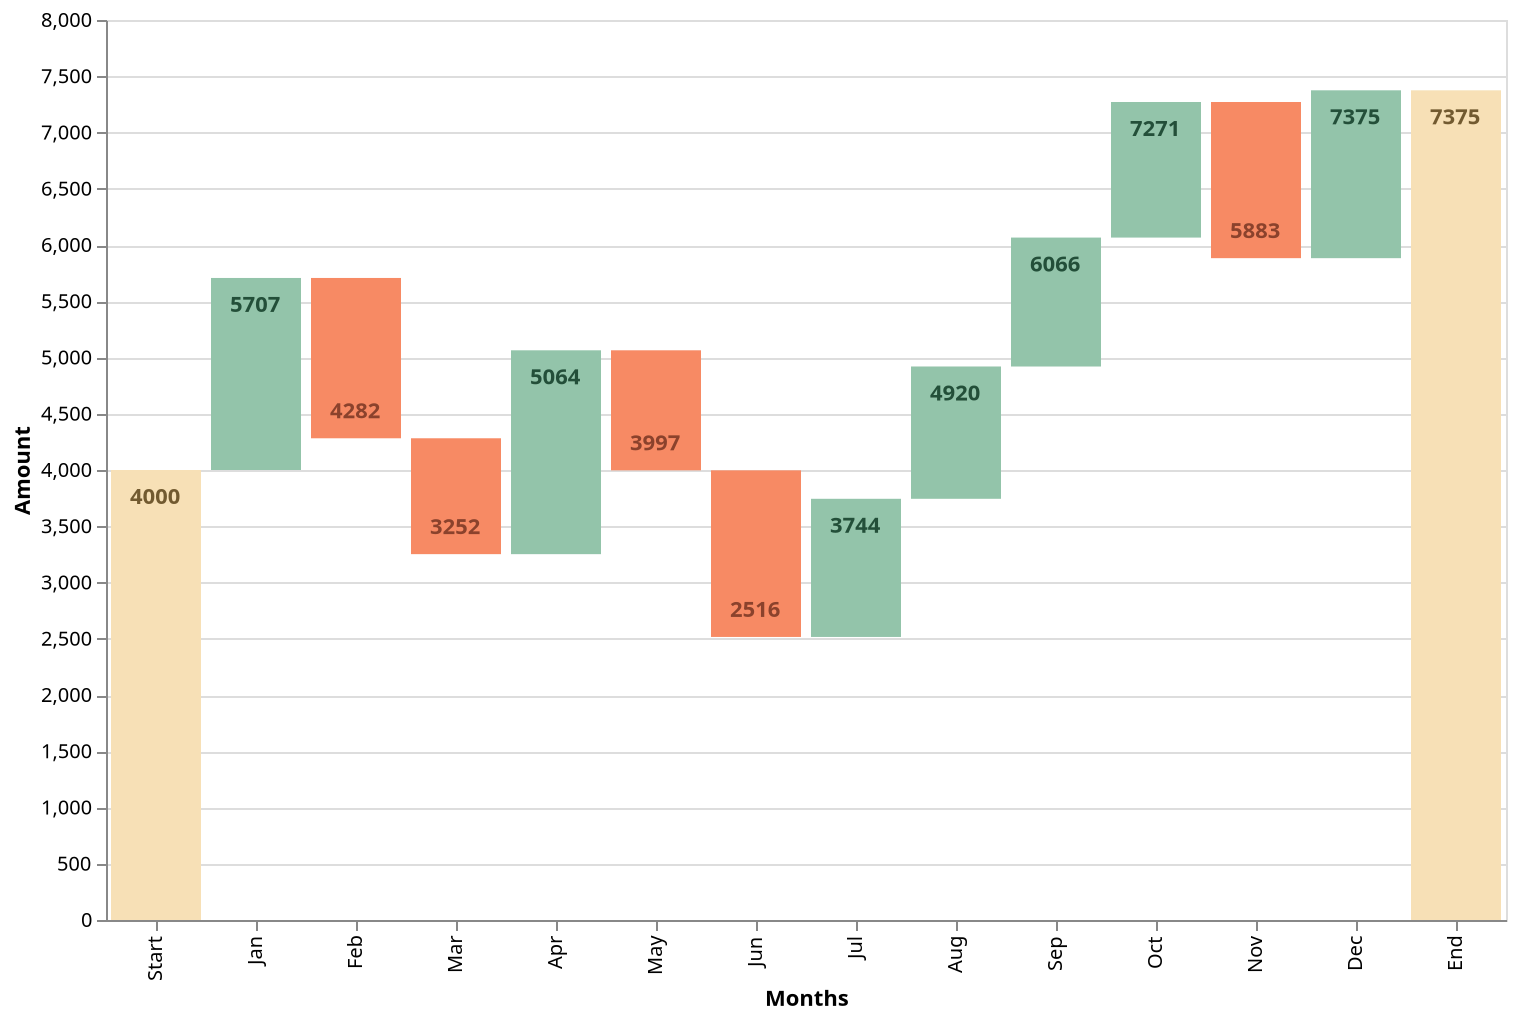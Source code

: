 {
    "$schema": "https://vega.github.io/schema/vega/v3.json",
    "autosize": "pad",
    "padding": 5,
    "width": 700,
    "height": 450,
    "style": "cell",
    "data": [
        {
            "name": "source_0",
            "values": [
                {
                    "label": "Start",
                    "amount": 4000
                },
                {
                    "label": "Jan",
                    "amount": 1707
                },
                {
                    "label": "Feb",
                    "amount": -1425
                },
                {
                    "label": "Mar",
                    "amount": -1030
                },
                {
                    "label": "Apr",
                    "amount": 1812
                },
                {
                    "label": "May",
                    "amount": -1067
                },
                {
                    "label": "Jun",
                    "amount": -1481
                },
                {
                    "label": "Jul",
                    "amount": 1228
                },
                {
                    "label": "Aug",
                    "amount": 1176
                },
                {
                    "label": "Sep",
                    "amount": 1146
                },
                {
                    "label": "Oct",
                    "amount": 1205
                },
                {
                    "label": "Nov",
                    "amount": -1388
                },
                {
                    "label": "Dec",
                    "amount": 1492
                },
                {
                    "label": "End",
                    "amount": 0
                }
            ]
        },
        {
            "name": "data_0",
            "source": "source_0",
            "transform": [
                {
                    "type": "window",
                    "params": [
                        null
                    ],
                    "as": [
                        "sum"
                    ],
                    "ops": [
                        "sum"
                    ],
                    "fields": [
                        "amount"
                    ],
                    "sort": {
                        "field": [],
                        "order": []
                    }
                },
                {
                    "type": "formula",
                    "expr": "datum.label === 'End' ? 0 : datum.sum - datum.amount",
                    "as": "previous_amount"
                },
                {
                    "type": "formula",
                    "expr": "datum.label === 'End' ? datum.sum : datum.amount",
                    "as": "amount"
                },
                {
                    "type": "formula",
                    "expr": "datum.amount < 0 ? datum.sum : ''",
                    "as": "sum_dec"
                },
                {
                    "type": "formula",
                    "expr": "datum.amount > 0 ? datum.sum : ''",
                    "as": "sum_inc"
                }
            ]
        },
        {
            "name": "data_1",
            "source": "data_0",
            "transform": [
                {
                    "type": "filter",
                    "expr": "datum[\"previous_amount\"] !== null && !isNaN(datum[\"previous_amount\"])"
                }
            ]
        },
        {
            "name": "data_2",
            "source": "data_0",
            "transform": [
                {
                    "type": "filter",
                    "expr": "datum[\"sum_inc\"] !== null && !isNaN(datum[\"sum_inc\"])"
                }
            ]
        },
        {
            "name": "data_3",
            "source": "data_0",
            "transform": [
                {
                    "type": "filter",
                    "expr": "datum[\"sum_dec\"] !== null && !isNaN(datum[\"sum_dec\"])"
                }
            ]
        }
    ],
    "marks": [
        {
            "name": "layer_0_marks",
            "type": "rect",
            "style": [
                "bar"
            ],
            "from": {
                "data": "data_1"
            },
            "encode": {
                "update": {
                    "fill": [
                        {
                            "test": "datum.label === 'Start' || datum.label === 'End'",
                            "value": "#f7e0b6"
                        },
                        {
                            "test": "datum.amount < 0",
                            "value": "#f78a64"
                        },
                        {
                            "value": "#93c4aa"
                        }
                    ],
                    "x": {
                        "scale": "x",
                        "field": "label"
                    },
                    "width": {
                        "scale": "x",
                        "band": true
                    },
                    "y": {
                        "scale": "y",
                        "field": "previous_amount"
                    },
                    "y2": {
                        "scale": "y",
                        "field": "sum"
                    }
                }
            }
        },
        {
            "name": "layer_1_marks",
            "type": "text",
            "style": [
                "text"
            ],
            "from": {
                "data": "data_2"
            },
            "encode": {
                "update": {
                    "baseline": {
                        "value": "top"
                    },
                    "dy": {
                        "value": 8
                    },
                    "fontWeight": {
                        "value": "bold"
                    },
                    "fill": [
                        {
                            "test": "datum.label === 'Start' || datum.label === 'End'",
                            "value": "#725a30"
                        },
                        {
                            "value": "#234f39"
                        }
                    ],
                    "x": {
                        "scale": "x",
                        "field": "label",
                        "band": 0.5
                    },
                    "y": {
                        "scale": "y",
                        "field": "sum_inc"
                    },
                    "text": {
                        "signal": "''+datum[\"sum_inc\"]"
                    },
                    "align": {
                        "value": "center"
                    }
                }
            }
        },
        {
            "name": "layer_2_marks",
            "type": "text",
            "style": [
                "text"
            ],
            "from": {
                "data": "data_3"
            },
            "encode": {
                "update": {
                    "baseline": {
                        "value": "bottom"
                    },
                    "dy": {
                        "value": -8
                    },
                    "fontWeight": {
                        "value": "bold"
                    },
                    "fill": {
                        "value": "#8b422c"
                    },
                    "x": {
                        "scale": "x",
                        "field": "label",
                        "band": 0.5
                    },
                    "y": {
                        "scale": "y",
                        "field": "sum_dec"
                    },
                    "text": {
                        "signal": "''+datum[\"sum_dec\"]"
                    },
                    "align": {
                        "value": "center"
                    }
                }
            }
        }
    ],
    "scales": [
        {
            "name": "x",
            "type": "band",
            "domain": {
                "fields": [
                    {
                        "data": "data_1",
                        "field": "label"
                    },
                    {
                        "data": "data_2",
                        "field": "label"
                    },
                    {
                        "data": "data_3",
                        "field": "label"
                    }
                ]
            },
            "range": [
                0,
                {
                    "signal": "width"
                }
            ],
            "paddingInner": 0.1,
            "paddingOuter": 0.05
        },
        {
            "name": "y",
            "type": "linear",
            "domain": {
                "fields": [
                    {
                        "data": "data_1",
                        "field": "previous_amount"
                    },
                    {
                        "data": "data_1",
                        "field": "sum"
                    },
                    {
                        "data": "data_2",
                        "field": "sum_inc"
                    },
                    {
                        "data": "data_3",
                        "field": "sum_dec"
                    }
                ]
            },
            "range": [
                {
                    "signal": "height"
                },
                0
            ],
            "nice": true,
            "zero": true
        }
    ],
    "axes": [
        {
            "scale": "x",
            "orient": "bottom",
            "grid": false,
            "title": "Months",
            "labelOverlap": true,
            "encode": {
                "labels": {
                    "update": {
                        "angle": {
                            "value": 270
                        },
                        "align": {
                            "value": "right"
                        },
                        "baseline": {
                            "value": "middle"
                        }
                    }
                }
            },
            "zindex": 1
        },
        {
            "scale": "y",
            "orient": "left",
            "grid": false,
            "title": "Amount",
            "labelOverlap": true,
            "tickCount": {
                "signal": "ceil(height/40)"
            },
            "zindex": 1
        },
        {
            "scale": "y",
            "orient": "left",
            "grid": true,
            "tickCount": {
                "signal": "ceil(height/40)"
            },
            "gridScale": "x",
            "domain": false,
            "labels": false,
            "maxExtent": 0,
            "minExtent": 0,
            "ticks": false,
            "zindex": 0
        }
    ],
    "config": {
        "axisY": {
            "minExtent": 30
        }
    }
}
